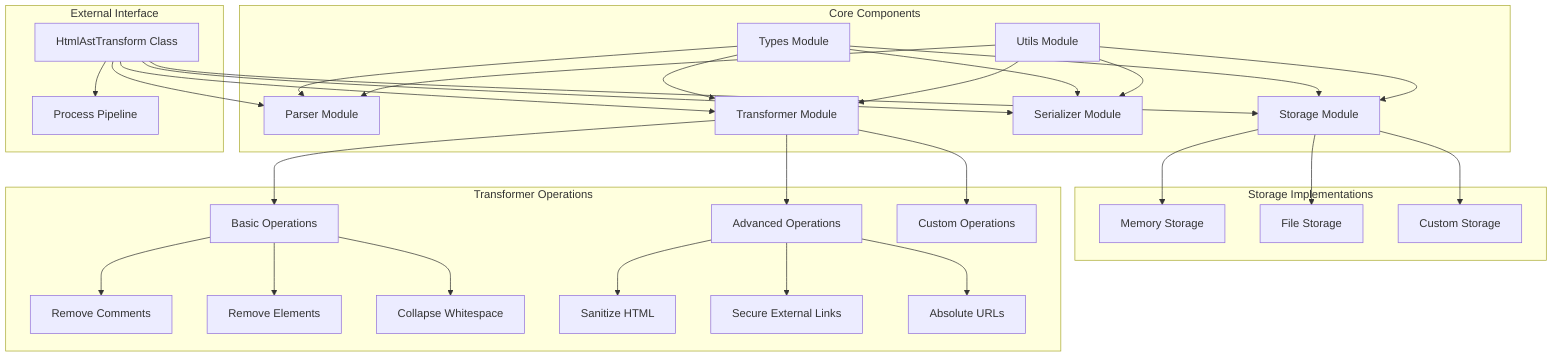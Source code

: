 flowchart TB
    subgraph "Core Components"
        Types[Types Module]
        Parser[Parser Module]
        Transformer[Transformer Module]
        Serializer[Serializer Module]
        Storage[Storage Module]
        Utils[Utils Module]
    end
    
    subgraph "External Interface"
        HtmlAstTransform[HtmlAstTransform Class]
        HtmlAstTransform --> Parser
        HtmlAstTransform --> Transformer
        HtmlAstTransform --> Serializer
        HtmlAstTransform --> Storage
        HtmlAstTransform --> Pipeline[Process Pipeline]
    end
    
    subgraph "Storage Implementations"
        Storage --> MemoryStorage[Memory Storage]
        Storage --> FileStorage[File Storage]
        Storage --> CustomStorage[Custom Storage]
    end
    
    subgraph "Transformer Operations"
        Transformer --> BasicOps[Basic Operations]
        Transformer --> AdvancedOps[Advanced Operations]
        Transformer --> CustomOps[Custom Operations]
        
        BasicOps --> RemoveComments[Remove Comments]
        BasicOps --> RemoveElements[Remove Elements]
        BasicOps --> CollapseWhitespace[Collapse Whitespace]
        
        AdvancedOps --> SanitizeHtml[Sanitize HTML]
        AdvancedOps --> SecureLinks[Secure External Links]
        AdvancedOps --> AbsoluteUrls[Absolute URLs]
    end
    
    Types --> Parser
    Types --> Transformer
    Types --> Serializer
    Types --> Storage
    
    Utils --> Parser
    Utils --> Transformer
    Utils --> Serializer
    Utils --> Storage